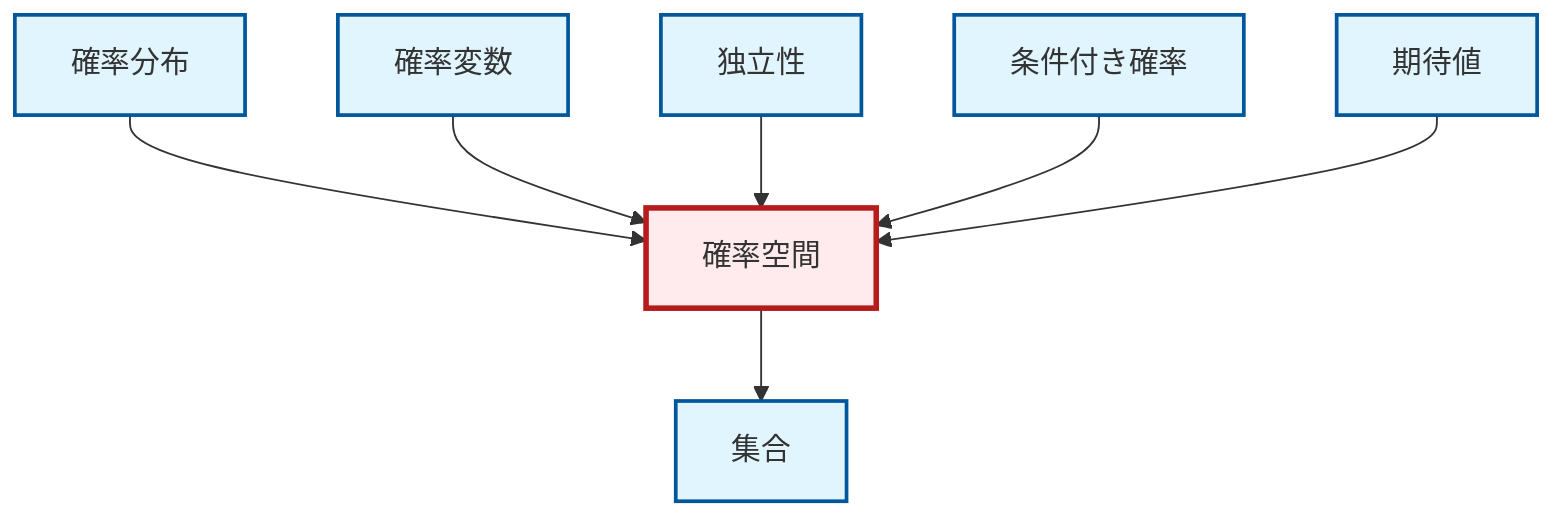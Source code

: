 graph TD
    classDef definition fill:#e1f5fe,stroke:#01579b,stroke-width:2px
    classDef theorem fill:#f3e5f5,stroke:#4a148c,stroke-width:2px
    classDef axiom fill:#fff3e0,stroke:#e65100,stroke-width:2px
    classDef example fill:#e8f5e9,stroke:#1b5e20,stroke-width:2px
    classDef current fill:#ffebee,stroke:#b71c1c,stroke-width:3px
    def-conditional-probability["条件付き確率"]:::definition
    def-independence["独立性"]:::definition
    def-random-variable["確率変数"]:::definition
    def-set["集合"]:::definition
    def-probability-space["確率空間"]:::definition
    def-probability-distribution["確率分布"]:::definition
    def-expectation["期待値"]:::definition
    def-probability-distribution --> def-probability-space
    def-random-variable --> def-probability-space
    def-independence --> def-probability-space
    def-conditional-probability --> def-probability-space
    def-expectation --> def-probability-space
    def-probability-space --> def-set
    class def-probability-space current